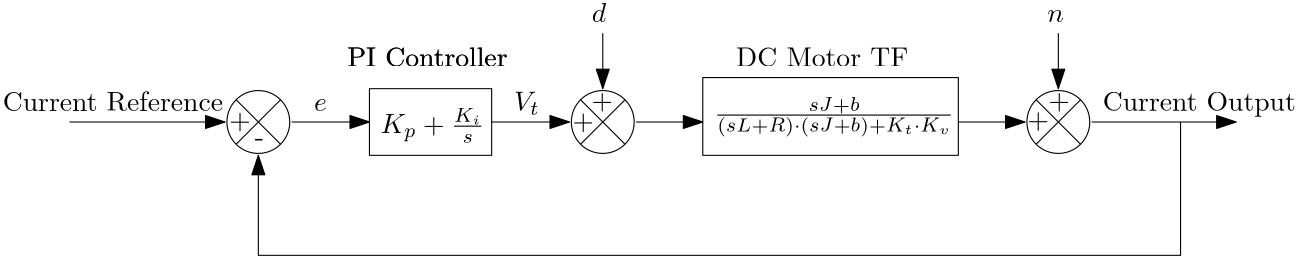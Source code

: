<?xml version="1.0"?>
<!DOCTYPE ipe SYSTEM "ipe.dtd">
<ipe version="70206" creator="Ipe 7.2.7">
<info created="D:20221213224750" modified="D:20221214212154"/>
<ipestyle name="basic">
<symbol name="arrow/arc(spx)">
<path stroke="sym-stroke" fill="sym-stroke" pen="sym-pen">
0 0 m
-1 0.333 l
-1 -0.333 l
h
</path>
</symbol>
<symbol name="arrow/farc(spx)">
<path stroke="sym-stroke" fill="white" pen="sym-pen">
0 0 m
-1 0.333 l
-1 -0.333 l
h
</path>
</symbol>
<symbol name="arrow/ptarc(spx)">
<path stroke="sym-stroke" fill="sym-stroke" pen="sym-pen">
0 0 m
-1 0.333 l
-0.8 0 l
-1 -0.333 l
h
</path>
</symbol>
<symbol name="arrow/fptarc(spx)">
<path stroke="sym-stroke" fill="white" pen="sym-pen">
0 0 m
-1 0.333 l
-0.8 0 l
-1 -0.333 l
h
</path>
</symbol>
<symbol name="mark/circle(sx)" transformations="translations">
<path fill="sym-stroke">
0.6 0 0 0.6 0 0 e
0.4 0 0 0.4 0 0 e
</path>
</symbol>
<symbol name="mark/disk(sx)" transformations="translations">
<path fill="sym-stroke">
0.6 0 0 0.6 0 0 e
</path>
</symbol>
<symbol name="mark/fdisk(sfx)" transformations="translations">
<group>
<path fill="sym-fill">
0.5 0 0 0.5 0 0 e
</path>
<path fill="sym-stroke" fillrule="eofill">
0.6 0 0 0.6 0 0 e
0.4 0 0 0.4 0 0 e
</path>
</group>
</symbol>
<symbol name="mark/box(sx)" transformations="translations">
<path fill="sym-stroke" fillrule="eofill">
-0.6 -0.6 m
0.6 -0.6 l
0.6 0.6 l
-0.6 0.6 l
h
-0.4 -0.4 m
0.4 -0.4 l
0.4 0.4 l
-0.4 0.4 l
h
</path>
</symbol>
<symbol name="mark/square(sx)" transformations="translations">
<path fill="sym-stroke">
-0.6 -0.6 m
0.6 -0.6 l
0.6 0.6 l
-0.6 0.6 l
h
</path>
</symbol>
<symbol name="mark/fsquare(sfx)" transformations="translations">
<group>
<path fill="sym-fill">
-0.5 -0.5 m
0.5 -0.5 l
0.5 0.5 l
-0.5 0.5 l
h
</path>
<path fill="sym-stroke" fillrule="eofill">
-0.6 -0.6 m
0.6 -0.6 l
0.6 0.6 l
-0.6 0.6 l
h
-0.4 -0.4 m
0.4 -0.4 l
0.4 0.4 l
-0.4 0.4 l
h
</path>
</group>
</symbol>
<symbol name="mark/cross(sx)" transformations="translations">
<group>
<path fill="sym-stroke">
-0.43 -0.57 m
0.57 0.43 l
0.43 0.57 l
-0.57 -0.43 l
h
</path>
<path fill="sym-stroke">
-0.43 0.57 m
0.57 -0.43 l
0.43 -0.57 l
-0.57 0.43 l
h
</path>
</group>
</symbol>
<symbol name="arrow/fnormal(spx)">
<path stroke="sym-stroke" fill="white" pen="sym-pen">
0 0 m
-1 0.333 l
-1 -0.333 l
h
</path>
</symbol>
<symbol name="arrow/pointed(spx)">
<path stroke="sym-stroke" fill="sym-stroke" pen="sym-pen">
0 0 m
-1 0.333 l
-0.8 0 l
-1 -0.333 l
h
</path>
</symbol>
<symbol name="arrow/fpointed(spx)">
<path stroke="sym-stroke" fill="white" pen="sym-pen">
0 0 m
-1 0.333 l
-0.8 0 l
-1 -0.333 l
h
</path>
</symbol>
<symbol name="arrow/linear(spx)">
<path stroke="sym-stroke" pen="sym-pen">
-1 0.333 m
0 0 l
-1 -0.333 l
</path>
</symbol>
<symbol name="arrow/fdouble(spx)">
<path stroke="sym-stroke" fill="white" pen="sym-pen">
0 0 m
-1 0.333 l
-1 -0.333 l
h
-1 0 m
-2 0.333 l
-2 -0.333 l
h
</path>
</symbol>
<symbol name="arrow/double(spx)">
<path stroke="sym-stroke" fill="sym-stroke" pen="sym-pen">
0 0 m
-1 0.333 l
-1 -0.333 l
h
-1 0 m
-2 0.333 l
-2 -0.333 l
h
</path>
</symbol>
<pen name="heavier" value="0.8"/>
<pen name="fat" value="1.2"/>
<pen name="ultrafat" value="2"/>
<symbolsize name="large" value="5"/>
<symbolsize name="small" value="2"/>
<symbolsize name="tiny" value="1.1"/>
<arrowsize name="large" value="10"/>
<arrowsize name="small" value="5"/>
<arrowsize name="tiny" value="3"/>
<color name="red" value="1 0 0"/>
<color name="green" value="0 1 0"/>
<color name="blue" value="0 0 1"/>
<color name="yellow" value="1 1 0"/>
<color name="orange" value="1 0.647 0"/>
<color name="gold" value="1 0.843 0"/>
<color name="purple" value="0.627 0.125 0.941"/>
<color name="gray" value="0.745"/>
<color name="brown" value="0.647 0.165 0.165"/>
<color name="navy" value="0 0 0.502"/>
<color name="pink" value="1 0.753 0.796"/>
<color name="seagreen" value="0.18 0.545 0.341"/>
<color name="turquoise" value="0.251 0.878 0.816"/>
<color name="violet" value="0.933 0.51 0.933"/>
<color name="darkblue" value="0 0 0.545"/>
<color name="darkcyan" value="0 0.545 0.545"/>
<color name="darkgray" value="0.663"/>
<color name="darkgreen" value="0 0.392 0"/>
<color name="darkmagenta" value="0.545 0 0.545"/>
<color name="darkorange" value="1 0.549 0"/>
<color name="darkred" value="0.545 0 0"/>
<color name="lightblue" value="0.678 0.847 0.902"/>
<color name="lightcyan" value="0.878 1 1"/>
<color name="lightgray" value="0.827"/>
<color name="lightgreen" value="0.565 0.933 0.565"/>
<color name="lightyellow" value="1 1 0.878"/>
<dashstyle name="dashed" value="[4] 0"/>
<dashstyle name="dotted" value="[1 3] 0"/>
<dashstyle name="dash dotted" value="[4 2 1 2] 0"/>
<dashstyle name="dash dot dotted" value="[4 2 1 2 1 2] 0"/>
<textsize name="large" value="\large"/>
<textsize name="Large" value="\Large"/>
<textsize name="LARGE" value="\LARGE"/>
<textsize name="huge" value="\huge"/>
<textsize name="Huge" value="\Huge"/>
<textsize name="small" value="\small"/>
<textsize name="footnote" value="\footnotesize"/>
<textsize name="tiny" value="\tiny"/>
<textstyle name="center" begin="\begin{center}" end="\end{center}"/>
<textstyle name="itemize" begin="\begin{itemize}" end="\end{itemize}"/>
<textstyle name="item" begin="\begin{itemize}\item{}" end="\end{itemize}"/>
<gridsize name="4 pts" value="4"/>
<gridsize name="8 pts (~3 mm)" value="8"/>
<gridsize name="16 pts (~6 mm)" value="16"/>
<gridsize name="32 pts (~12 mm)" value="32"/>
<gridsize name="10 pts (~3.5 mm)" value="10"/>
<gridsize name="20 pts (~7 mm)" value="20"/>
<gridsize name="14 pts (~5 mm)" value="14"/>
<gridsize name="28 pts (~10 mm)" value="28"/>
<gridsize name="56 pts (~20 mm)" value="56"/>
<anglesize name="90 deg" value="90"/>
<anglesize name="60 deg" value="60"/>
<anglesize name="45 deg" value="45"/>
<anglesize name="30 deg" value="30"/>
<anglesize name="22.5 deg" value="22.5"/>
<opacity name="10%" value="0.1"/>
<opacity name="30%" value="0.3"/>
<opacity name="50%" value="0.5"/>
<opacity name="75%" value="0.75"/>
<tiling name="falling" angle="-60" step="4" width="1"/>
<tiling name="rising" angle="30" step="4" width="1"/>
</ipestyle>
<page>
<layer name="alpha"/>
<view layers="alpha" active="alpha"/>
<path layer="alpha" matrix="0.55 0 0 0.75 104 172" stroke="black">
160 704 m
160 672 l
240 672 l
240 704 l
h
</path>
<path matrix="0.821429 0 0 0.875 22.8571 88" stroke="black">
352 704 m
352 672 l
464 672 l
464 704 l
h
</path>
<path matrix="1 0 0 1 -28 0" stroke="black">
11.3137 0 0 11.3137 304 688 e
</path>
<path matrix="1 0 0 1 56 0" stroke="black">
11.3137 0 0 11.3137 96 688 e
</path>
<path matrix="1 0 0 1 56 0" stroke="black" arrow="normal/normal">
28 688 m
84 688 l
</path>
<path matrix="0.538462 0 0 1 105.846 0" stroke="black" arrow="normal/normal">
108 688 m
160 688 l
</path>
<path matrix="0.666667 0 0 1 77.3332 0" stroke="black" arrow="normal/normal">
316 688 m
352 688 l
</path>
<path matrix="0.666667 0 0 1 94.6667 0" stroke="black" arrow="normal/normal">
464 688 m
500 688 l
</path>
<path matrix="1 0 0 1 -72 0" stroke="black" arrow="normal/normal">
524 688 m
576 688 l
</path>
<path matrix="0.741071 0 0 1 80.8571 0" stroke="black" arrow="normal/normal">
544 688 m
544 640 l
96 640 l
96 676 l
</path>
<path matrix="1 0 0 1 -28 0" stroke="black" arrow="normal/normal">
304 720 m
304 700 l
</path>
<path matrix="1 0 0 1 -72 0" stroke="black" arrow="normal/normal">
512 720 m
512 700 l
</path>
<path matrix="1 0 0 1 56 0" stroke="black">
88 696 m
104 680 l
</path>
<path matrix="1 0 0 1 56 0" stroke="black">
88 680 m
104 696 l
</path>
<path matrix="1 0 0 1 -28 0" stroke="black">
296 696 m
312 680 l
</path>
<path matrix="1 0 0 1 -28 0" stroke="black">
296 680 m
312 696 l
</path>
<path matrix="1 0 0 1 -72 0" stroke="black">
504 696 m
520 680 l
</path>
<path matrix="1 0 0 1 -72 0" stroke="black">
504 680 m
520 696 l
</path>
<path matrix="1 0 0 1 -72 0" stroke="black">
11.3137 0 0 11.3137 512 688 e
</path>
<text matrix="1 0 0 1 -32 -4" transformations="translations" pos="304 728" stroke="black" type="label" width="5.185" height="6.918" depth="0" valign="baseline" style="math">d</text>
<text matrix="1 0 0 1 -76 -4" transformations="translations" pos="512 728" stroke="black" type="label" width="5.98" height="4.289" depth="0" valign="baseline" style="math">n</text>
<text matrix="1 0 0 1 8 -4" transformations="translations" pos="188 688" stroke="black" type="label" width="37.484" height="8.856" depth="3.43" valign="baseline" style="math">K_p + \frac{K_i}{s}</text>
<text matrix="1 0 0 1 -68 0" transformations="translations" pos="384 688" stroke="black" type="label" width="86.487" height="8.765" depth="5.18" valign="baseline" style="math">\frac{sJ + b}{(sL + R)\cdot(sJ + b) + K_t \cdot K_v}</text>
<text matrix="1 0 0 1 -72 -4" transformations="translations" pos="396 712" stroke="black" type="label" width="62.018" height="6.808" depth="0" valign="baseline">DC Motor TF</text>
<text matrix="1 0 0 -1.75 4 1954" transformations="translations" pos="180 712" stroke="black" type="label" width="57.756" height="6.918" depth="0" valign="baseline">PI Controller</text>
<text matrix="1 0 0 1 36 -4" transformations="translations" pos="24 696" stroke="black" type="label" width="79.369" height="6.918" depth="0" valign="baseline">Current Reference</text>
<text matrix="1 0 0 1 -76 -4" transformations="translations" pos="532 696" stroke="black" type="label" width="69.517" height="6.815" depth="1.93" valign="baseline">Current Output</text>
<text matrix="1 0 0 1 53.5499 -6.45008" transformations="translations" pos="88 692" stroke="black" type="label" width="7.749" height="5.812" depth="0.83" valign="baseline">+</text>
<text matrix="1 0 0 1 58.6951 -0.490015" transformations="translations" pos="92 680" stroke="black" type="label" width="3.321" height="4.289" depth="0" valign="baseline">-</text>
<text matrix="1 0 0 1 177.066 -6.69459" transformations="translations" pos="88 692" stroke="black" type="label" width="7.749" height="5.812" depth="0.83" valign="baseline">+</text>
<text matrix="1 0 0 1 183.926 0.655639" transformations="translations" pos="88 692" stroke="black" type="label" width="7.749" height="5.812" depth="0.83" valign="baseline">+</text>
<text matrix="1 0 0 1 348.443 0.685077" transformations="translations" pos="88 692" stroke="black" type="label" width="7.749" height="5.812" depth="0.83" valign="baseline">+</text>
<text matrix="1 0 0 1 340.905 -6.28822" transformations="translations" pos="88 692" stroke="black" type="label" width="7.749" height="5.812" depth="0.83" valign="baseline">+</text>
<text matrix="1 0 0 -1.75 4 1954" transformations="translations" pos="180 712" stroke="black" type="label" width="57.756" height="6.918" depth="0" valign="baseline">PI Controller</text>
<text matrix="1 0 0 1 0 -4" transformations="translations" pos="172 696" stroke="black" type="label" width="4.639" height="4.289" depth="0" valign="baseline">$e$</text>
<text transformations="translations" pos="244 692" stroke="black" type="label" width="9.319" height="6.812" depth="1.49" valign="baseline">$V_t$</text>
<path stroke="black" arrow="normal/normal">
236 688 m
264 688 l
</path>
</page>
</ipe>
